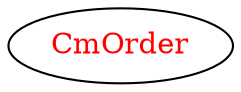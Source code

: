 digraph dependencyGraph {
 concentrate=true;
 ranksep="2.0";
 rankdir="LR"; 
 splines="ortho";
"CmOrder" [fontcolor="red"];
}